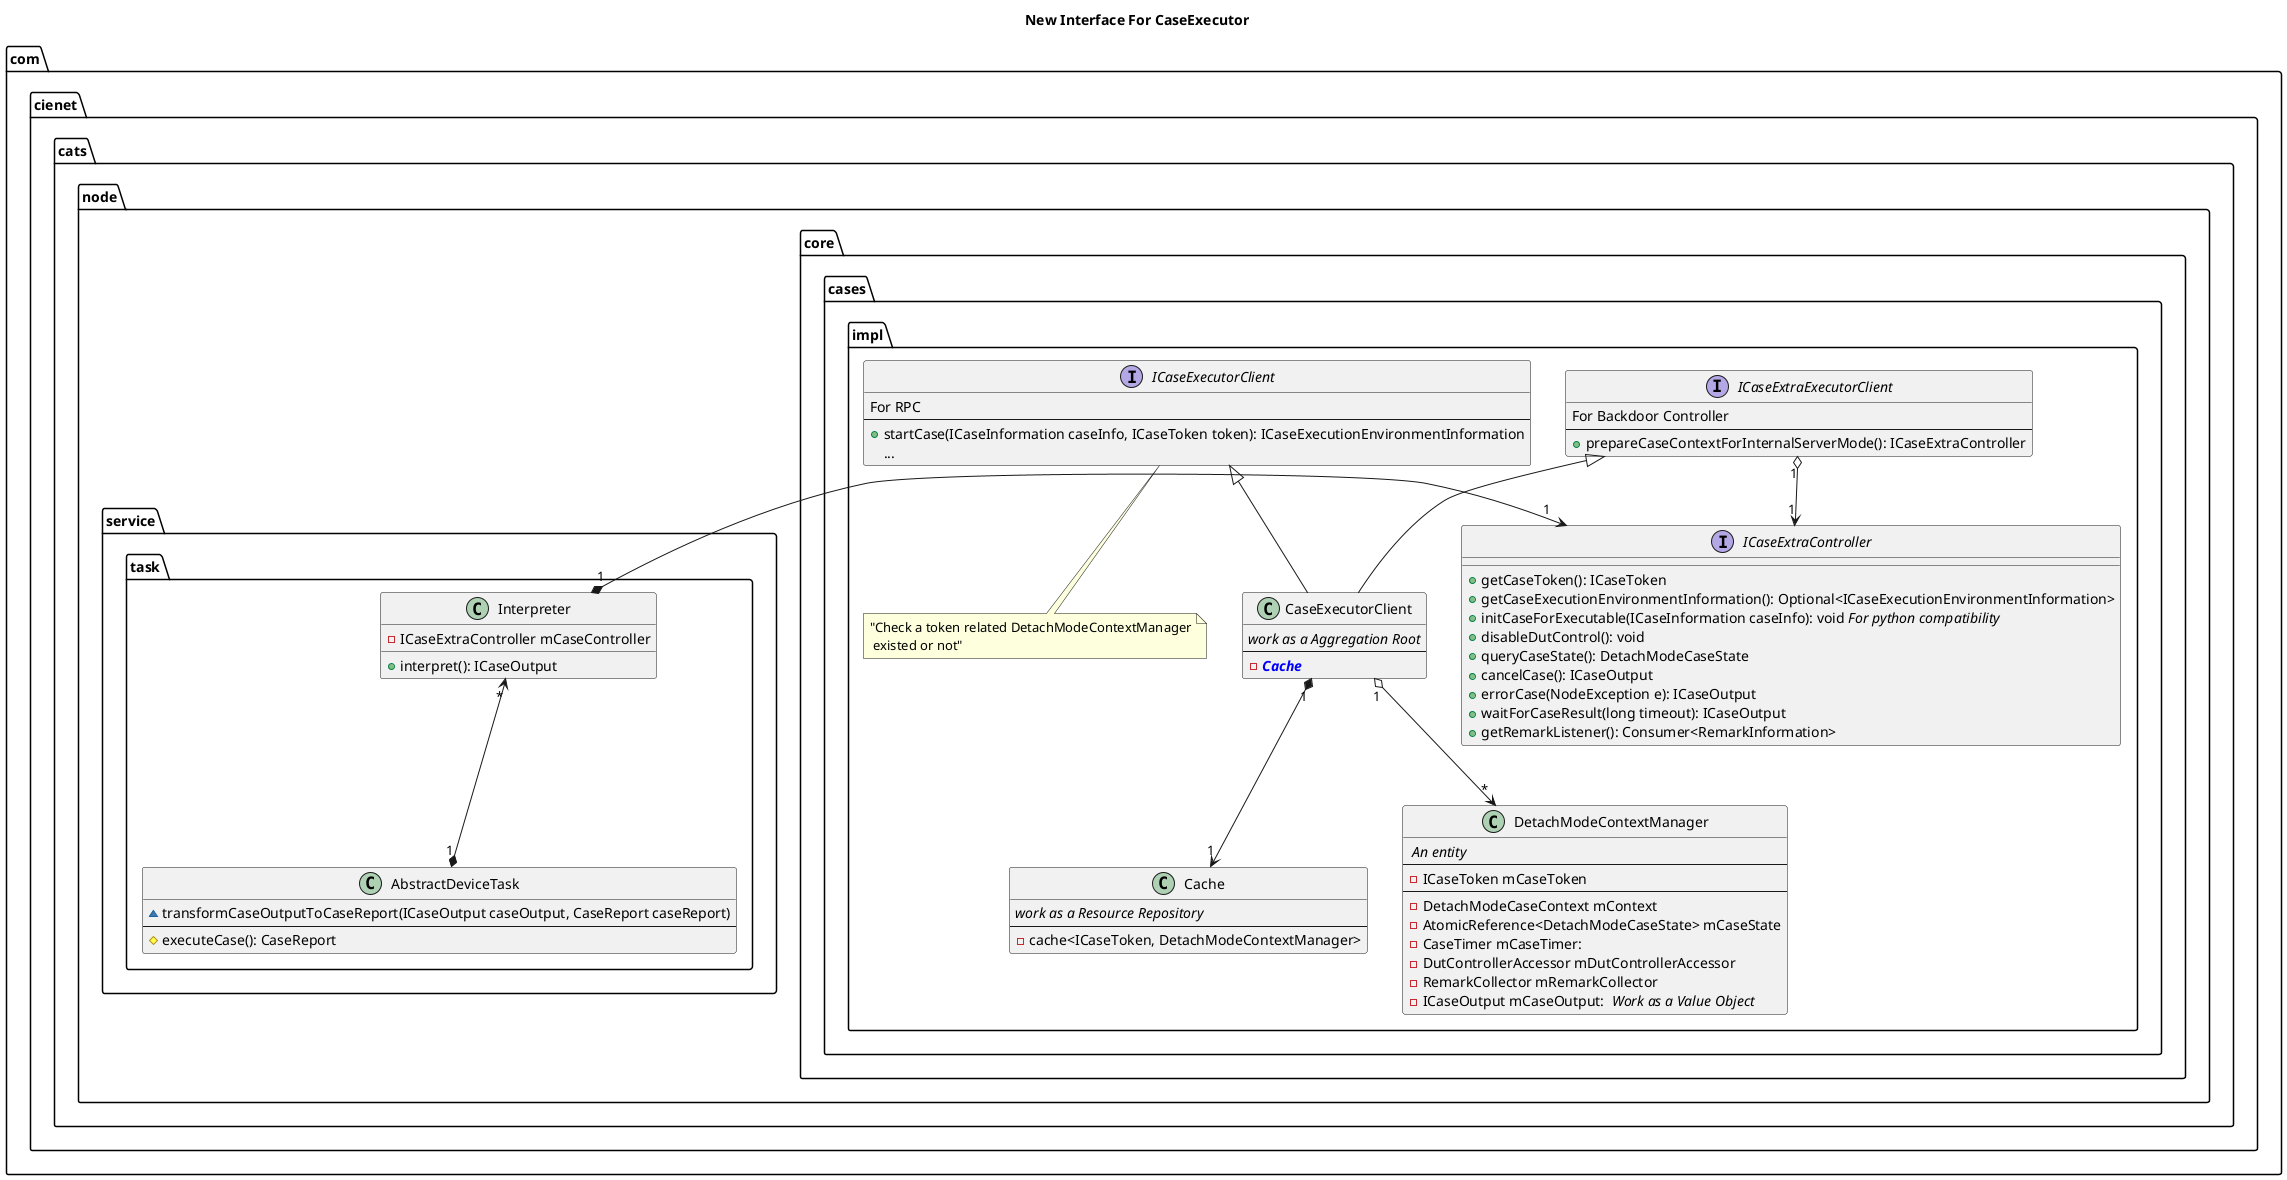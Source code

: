 @startuml
title New Interface For CaseExecutor

package "com.cienet.cats.node.core.cases.impl"{
class CaseExecutorClient {
<i>work as a Aggregation Root</i>
---
    - <i><b><color:blue>Cache</color></b></i>
}

interface "ICaseExecutorClient" {
For RPC
---
+ startCase(ICaseInformation caseInfo, ICaseToken token): ICaseExecutionEnvironmentInformation
...
}

note bottom of ICaseExecutorClient: "Check a token related DetachModeContextManager\n existed or not"

interface "ICaseExtraExecutorClient" {
For Backdoor Controller
---
+ prepareCaseContextForInternalServerMode(): ICaseExtraController
}

'ICaseExecutorClient -right-> ICaseExtraExecutorClient

CaseExecutorClient -up-|> ICaseExecutorClient
CaseExecutorClient -up-|> ICaseExtraExecutorClient

interface "ICaseExtraController" {

+ getCaseToken(): ICaseToken
+ getCaseExecutionEnvironmentInformation(): Optional<ICaseExecutionEnvironmentInformation>
+ initCaseForExecutable(ICaseInformation caseInfo): void <i>For python compatibility</i>
+ disableDutControl(): void
+ queryCaseState(): DetachModeCaseState
+ cancelCase(): ICaseOutput
+ errorCase(NodeException e): ICaseOutput
+ waitForCaseResult(long timeout): ICaseOutput
+ getRemarkListener(): Consumer<RemarkInformation>
}

ICaseExtraController "1" <-up-o "1" ICaseExtraExecutorClient

class Cache {
<i>work as a Resource Repository</i>
--
- cache<ICaseToken, DetachModeContextManager>
}

class DetachModeContextManager {
<i> An entity</i>
---
- ICaseToken mCaseToken
---
- DetachModeCaseContext mContext
- AtomicReference<DetachModeCaseState> mCaseState
- CaseTimer mCaseTimer:
- DutControllerAccessor mDutControllerAccessor
- RemarkCollector mRemarkCollector
- ICaseOutput mCaseOutput: <i> Work as a Value Object</i>
}

CaseExecutorClient "1" *-down-> "1" Cache
CaseExecutorClient "1" o-down-> "*" DetachModeContextManager
}


package "com.cienet.cats.node.service.task"{

class Interpreter {
- ICaseExtraController mCaseController
___
+ interpret(): ICaseOutput
}

class AbstractDeviceTask {
~ transformCaseOutputToCaseReport(ICaseOutput caseOutput, CaseReport caseReport)
---
# executeCase(): CaseReport
}

AbstractDeviceTask "1" *-up-> "*" Interpreter

}
Interpreter "1" *-left-> "1" ICaseExtraController


@enduml